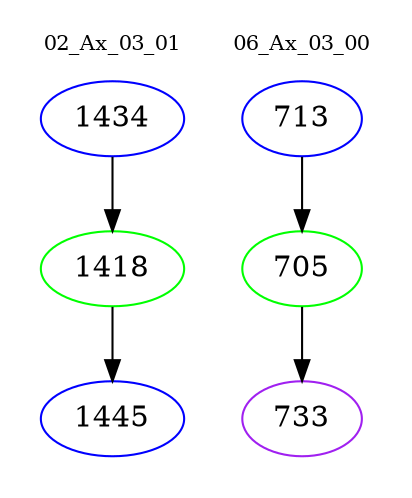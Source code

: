 digraph{
subgraph cluster_0 {
color = white
label = "02_Ax_03_01";
fontsize=10;
T0_1434 [label="1434", color="blue"]
T0_1434 -> T0_1418 [color="black"]
T0_1418 [label="1418", color="green"]
T0_1418 -> T0_1445 [color="black"]
T0_1445 [label="1445", color="blue"]
}
subgraph cluster_1 {
color = white
label = "06_Ax_03_00";
fontsize=10;
T1_713 [label="713", color="blue"]
T1_713 -> T1_705 [color="black"]
T1_705 [label="705", color="green"]
T1_705 -> T1_733 [color="black"]
T1_733 [label="733", color="purple"]
}
}
